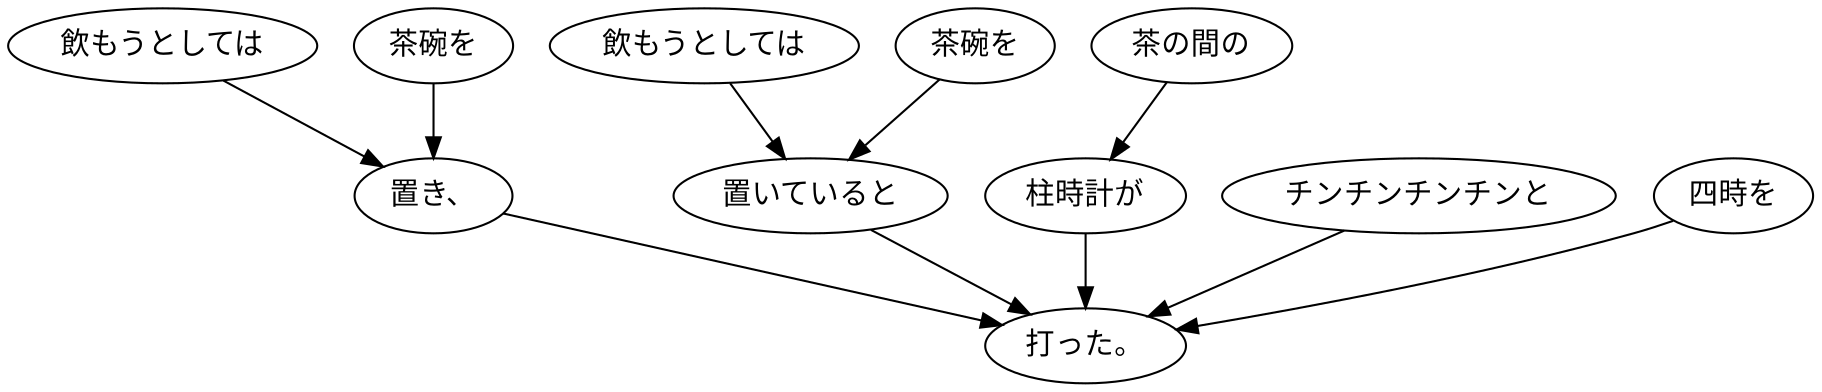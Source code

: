 digraph graph1237 {
	node0 [label="飲もうとしては"];
	node1 [label="茶碗を"];
	node2 [label="置き、"];
	node3 [label="飲もうとしては"];
	node4 [label="茶碗を"];
	node5 [label="置いていると"];
	node6 [label="茶の間の"];
	node7 [label="柱時計が"];
	node8 [label="チンチンチンチンと"];
	node9 [label="四時を"];
	node10 [label="打った。"];
	node0 -> node2;
	node1 -> node2;
	node2 -> node10;
	node3 -> node5;
	node4 -> node5;
	node5 -> node10;
	node6 -> node7;
	node7 -> node10;
	node8 -> node10;
	node9 -> node10;
}
